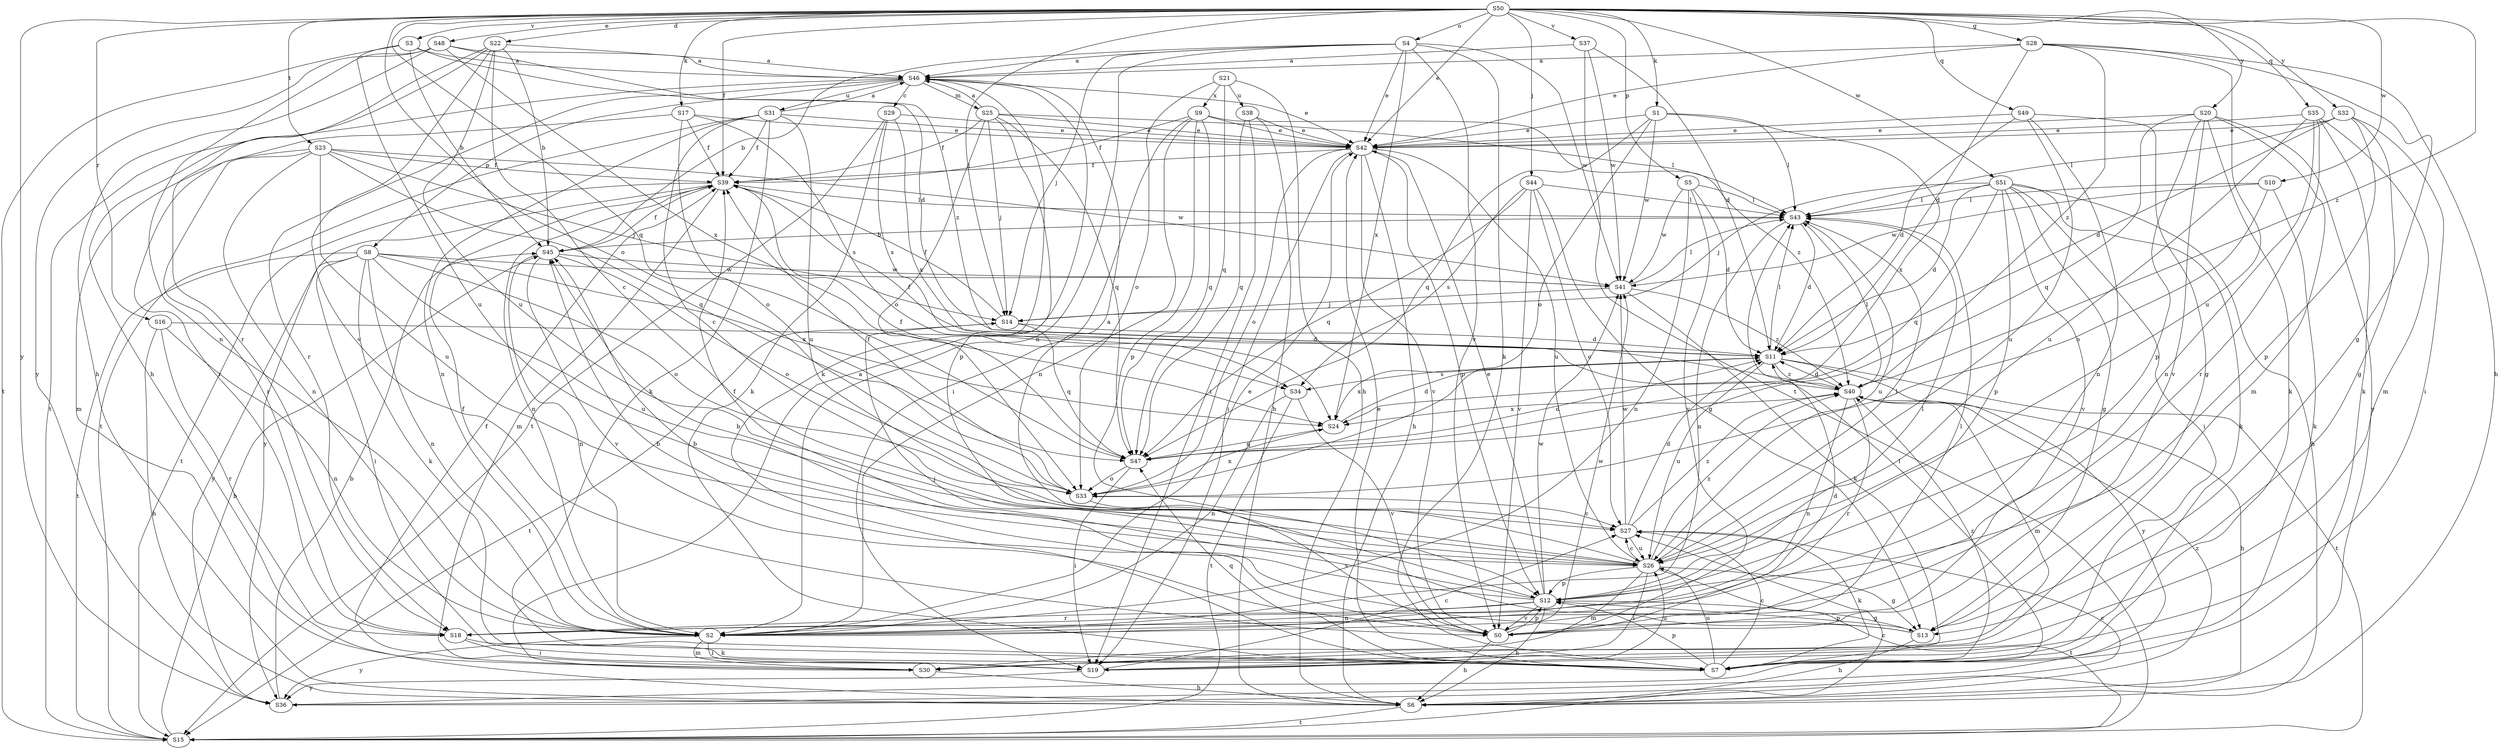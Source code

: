 strict digraph  {
S50;
S21;
S46;
S45;
S29;
S27;
S22;
S11;
S48;
S42;
S39;
S28;
S13;
S6;
S19;
S44;
S14;
S17;
S1;
S7;
S43;
S25;
S30;
S2;
S4;
S33;
S5;
S8;
S12;
S49;
S35;
S47;
S16;
S18;
S34;
S23;
S15;
S38;
S31;
S26;
S37;
S3;
S0;
S51;
S10;
S41;
S9;
S24;
S20;
S32;
S36;
S40;
S50 -> S22  [label=d];
S50 -> S48  [label=e];
S50 -> S42  [label=e];
S50 -> S39  [label=f];
S50 -> S28  [label=g];
S50 -> S44  [label=j];
S50 -> S14  [label=j];
S50 -> S17  [label=k];
S50 -> S1  [label=k];
S50 -> S4  [label=o];
S50 -> S33  [label=o];
S50 -> S5  [label=p];
S50 -> S49  [label=q];
S50 -> S35  [label=q];
S50 -> S47  [label=q];
S50 -> S16  [label=r];
S50 -> S23  [label=t];
S50 -> S37  [label=v];
S50 -> S3  [label=v];
S50 -> S51  [label=w];
S50 -> S10  [label=w];
S50 -> S20  [label=y];
S50 -> S32  [label=y];
S50 -> S36  [label=y];
S50 -> S40  [label=z];
S21 -> S6  [label=h];
S21 -> S33  [label=o];
S21 -> S47  [label=q];
S21 -> S38  [label=u];
S21 -> S9  [label=x];
S46 -> S29  [label=c];
S46 -> S42  [label=e];
S46 -> S7  [label=k];
S46 -> S25  [label=m];
S46 -> S8  [label=p];
S46 -> S18  [label=r];
S46 -> S15  [label=t];
S46 -> S31  [label=u];
S45 -> S39  [label=f];
S45 -> S2  [label=n];
S45 -> S33  [label=o];
S45 -> S0  [label=v];
S45 -> S41  [label=w];
S29 -> S42  [label=e];
S29 -> S7  [label=k];
S29 -> S34  [label=s];
S29 -> S15  [label=t];
S29 -> S24  [label=x];
S27 -> S11  [label=d];
S27 -> S7  [label=k];
S27 -> S26  [label=u];
S27 -> S41  [label=w];
S27 -> S40  [label=z];
S22 -> S46  [label=a];
S22 -> S45  [label=b];
S22 -> S27  [label=c];
S22 -> S6  [label=h];
S22 -> S18  [label=r];
S22 -> S26  [label=u];
S22 -> S0  [label=v];
S11 -> S43  [label=l];
S11 -> S34  [label=s];
S11 -> S15  [label=t];
S11 -> S26  [label=u];
S11 -> S24  [label=x];
S11 -> S36  [label=y];
S11 -> S40  [label=z];
S48 -> S46  [label=a];
S48 -> S6  [label=h];
S48 -> S2  [label=n];
S48 -> S24  [label=x];
S48 -> S36  [label=y];
S48 -> S40  [label=z];
S42 -> S39  [label=f];
S42 -> S6  [label=h];
S42 -> S19  [label=i];
S42 -> S33  [label=o];
S42 -> S12  [label=p];
S42 -> S26  [label=u];
S42 -> S0  [label=v];
S39 -> S43  [label=l];
S39 -> S30  [label=m];
S39 -> S2  [label=n];
S39 -> S15  [label=t];
S39 -> S36  [label=y];
S28 -> S46  [label=a];
S28 -> S11  [label=d];
S28 -> S42  [label=e];
S28 -> S13  [label=g];
S28 -> S6  [label=h];
S28 -> S26  [label=u];
S28 -> S40  [label=z];
S13 -> S45  [label=b];
S13 -> S6  [label=h];
S13 -> S14  [label=j];
S13 -> S12  [label=p];
S6 -> S27  [label=c];
S6 -> S15  [label=t];
S6 -> S40  [label=z];
S19 -> S27  [label=c];
S19 -> S26  [label=u];
S19 -> S36  [label=y];
S44 -> S27  [label=c];
S44 -> S13  [label=g];
S44 -> S43  [label=l];
S44 -> S47  [label=q];
S44 -> S34  [label=s];
S44 -> S0  [label=v];
S14 -> S11  [label=d];
S14 -> S39  [label=f];
S14 -> S47  [label=q];
S14 -> S15  [label=t];
S17 -> S42  [label=e];
S17 -> S39  [label=f];
S17 -> S33  [label=o];
S17 -> S18  [label=r];
S17 -> S34  [label=s];
S1 -> S42  [label=e];
S1 -> S43  [label=l];
S1 -> S33  [label=o];
S1 -> S47  [label=q];
S1 -> S41  [label=w];
S1 -> S24  [label=x];
S7 -> S27  [label=c];
S7 -> S42  [label=e];
S7 -> S12  [label=p];
S7 -> S47  [label=q];
S7 -> S26  [label=u];
S7 -> S40  [label=z];
S43 -> S45  [label=b];
S43 -> S11  [label=d];
S43 -> S2  [label=n];
S43 -> S26  [label=u];
S25 -> S46  [label=a];
S25 -> S42  [label=e];
S25 -> S39  [label=f];
S25 -> S14  [label=j];
S25 -> S43  [label=l];
S25 -> S33  [label=o];
S25 -> S12  [label=p];
S25 -> S47  [label=q];
S30 -> S46  [label=a];
S30 -> S39  [label=f];
S30 -> S6  [label=h];
S2 -> S42  [label=e];
S2 -> S39  [label=f];
S2 -> S19  [label=i];
S2 -> S30  [label=m];
S2 -> S36  [label=y];
S4 -> S46  [label=a];
S4 -> S45  [label=b];
S4 -> S42  [label=e];
S4 -> S14  [label=j];
S4 -> S7  [label=k];
S4 -> S2  [label=n];
S4 -> S0  [label=v];
S4 -> S41  [label=w];
S4 -> S24  [label=x];
S33 -> S27  [label=c];
S33 -> S39  [label=f];
S33 -> S0  [label=v];
S33 -> S24  [label=x];
S5 -> S11  [label=d];
S5 -> S43  [label=l];
S5 -> S2  [label=n];
S5 -> S0  [label=v];
S5 -> S41  [label=w];
S8 -> S19  [label=i];
S8 -> S7  [label=k];
S8 -> S2  [label=n];
S8 -> S33  [label=o];
S8 -> S15  [label=t];
S8 -> S26  [label=u];
S8 -> S41  [label=w];
S8 -> S24  [label=x];
S8 -> S36  [label=y];
S12 -> S45  [label=b];
S12 -> S42  [label=e];
S12 -> S39  [label=f];
S12 -> S13  [label=g];
S12 -> S6  [label=h];
S12 -> S43  [label=l];
S12 -> S2  [label=n];
S12 -> S18  [label=r];
S12 -> S0  [label=v];
S12 -> S41  [label=w];
S49 -> S11  [label=d];
S49 -> S42  [label=e];
S49 -> S13  [label=g];
S49 -> S2  [label=n];
S49 -> S26  [label=u];
S35 -> S42  [label=e];
S35 -> S7  [label=k];
S35 -> S30  [label=m];
S35 -> S2  [label=n];
S35 -> S18  [label=r];
S35 -> S26  [label=u];
S47 -> S11  [label=d];
S47 -> S39  [label=f];
S47 -> S19  [label=i];
S47 -> S33  [label=o];
S16 -> S11  [label=d];
S16 -> S6  [label=h];
S16 -> S2  [label=n];
S16 -> S18  [label=r];
S18 -> S19  [label=i];
S18 -> S7  [label=k];
S34 -> S2  [label=n];
S34 -> S15  [label=t];
S34 -> S0  [label=v];
S23 -> S39  [label=f];
S23 -> S14  [label=j];
S23 -> S30  [label=m];
S23 -> S2  [label=n];
S23 -> S47  [label=q];
S23 -> S18  [label=r];
S23 -> S26  [label=u];
S23 -> S41  [label=w];
S15 -> S45  [label=b];
S15 -> S27  [label=c];
S38 -> S42  [label=e];
S38 -> S6  [label=h];
S38 -> S19  [label=i];
S38 -> S47  [label=q];
S31 -> S46  [label=a];
S31 -> S27  [label=c];
S31 -> S42  [label=e];
S31 -> S39  [label=f];
S31 -> S7  [label=k];
S31 -> S2  [label=n];
S31 -> S15  [label=t];
S31 -> S26  [label=u];
S26 -> S46  [label=a];
S26 -> S27  [label=c];
S26 -> S13  [label=g];
S26 -> S19  [label=i];
S26 -> S43  [label=l];
S26 -> S30  [label=m];
S26 -> S12  [label=p];
S26 -> S15  [label=t];
S26 -> S40  [label=z];
S37 -> S46  [label=a];
S37 -> S11  [label=d];
S37 -> S15  [label=t];
S37 -> S41  [label=w];
S3 -> S46  [label=a];
S3 -> S45  [label=b];
S3 -> S11  [label=d];
S3 -> S15  [label=t];
S3 -> S26  [label=u];
S0 -> S45  [label=b];
S0 -> S11  [label=d];
S0 -> S6  [label=h];
S0 -> S43  [label=l];
S0 -> S12  [label=p];
S0 -> S41  [label=w];
S51 -> S11  [label=d];
S51 -> S13  [label=g];
S51 -> S6  [label=h];
S51 -> S19  [label=i];
S51 -> S14  [label=j];
S51 -> S7  [label=k];
S51 -> S43  [label=l];
S51 -> S12  [label=p];
S51 -> S47  [label=q];
S51 -> S0  [label=v];
S10 -> S7  [label=k];
S10 -> S43  [label=l];
S10 -> S33  [label=o];
S10 -> S41  [label=w];
S41 -> S14  [label=j];
S41 -> S7  [label=k];
S41 -> S43  [label=l];
S41 -> S40  [label=z];
S9 -> S42  [label=e];
S9 -> S39  [label=f];
S9 -> S19  [label=i];
S9 -> S2  [label=n];
S9 -> S12  [label=p];
S9 -> S47  [label=q];
S9 -> S40  [label=z];
S24 -> S11  [label=d];
S24 -> S47  [label=q];
S20 -> S42  [label=e];
S20 -> S7  [label=k];
S20 -> S30  [label=m];
S20 -> S12  [label=p];
S20 -> S47  [label=q];
S20 -> S0  [label=v];
S20 -> S36  [label=y];
S32 -> S11  [label=d];
S32 -> S42  [label=e];
S32 -> S13  [label=g];
S32 -> S19  [label=i];
S32 -> S43  [label=l];
S32 -> S12  [label=p];
S36 -> S45  [label=b];
S36 -> S43  [label=l];
S40 -> S11  [label=d];
S40 -> S39  [label=f];
S40 -> S6  [label=h];
S40 -> S43  [label=l];
S40 -> S30  [label=m];
S40 -> S2  [label=n];
S40 -> S18  [label=r];
S40 -> S24  [label=x];
}
